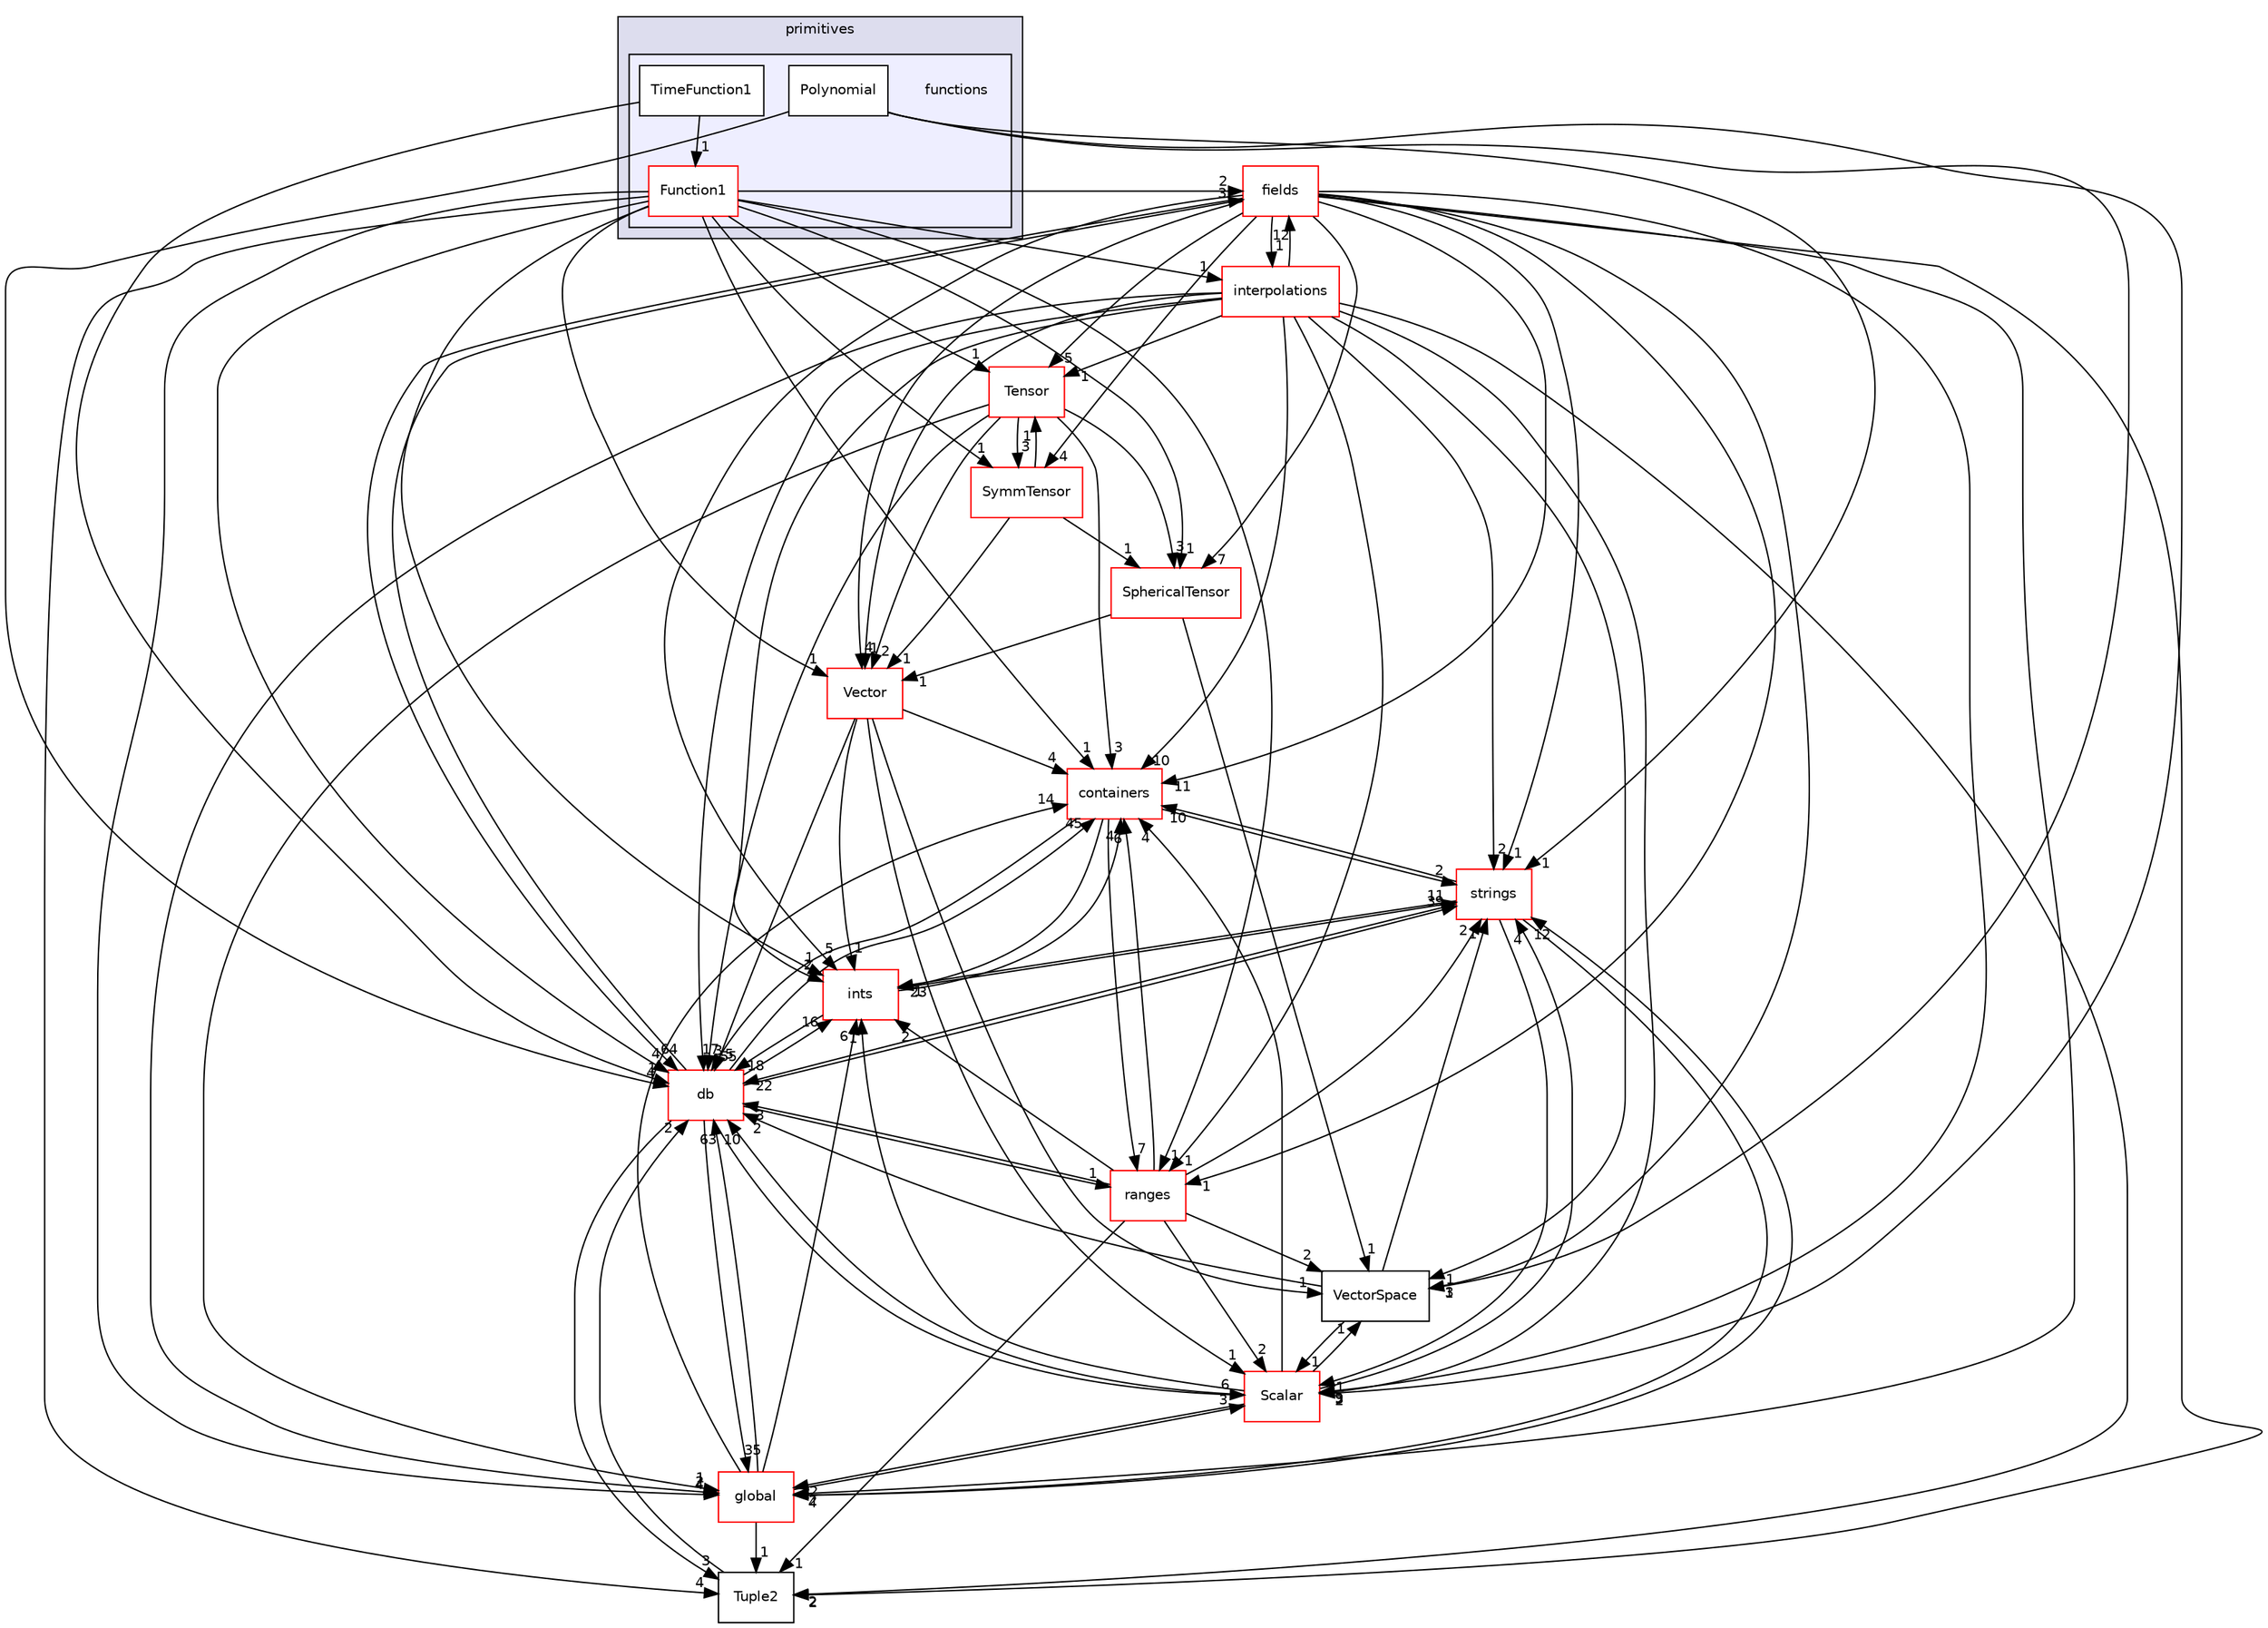 digraph "src/OpenFOAM/primitives/functions" {
  bgcolor=transparent;
  compound=true
  node [ fontsize="10", fontname="Helvetica"];
  edge [ labelfontsize="10", labelfontname="Helvetica"];
  subgraph clusterdir_3e50f45338116b169052b428016851aa {
    graph [ bgcolor="#ddddee", pencolor="black", label="primitives" fontname="Helvetica", fontsize="10", URL="dir_3e50f45338116b169052b428016851aa.html"]
  subgraph clusterdir_d9e7e9a9f2a6b8c09f93ad92e1b15a84 {
    graph [ bgcolor="#eeeeff", pencolor="black", label="" URL="dir_d9e7e9a9f2a6b8c09f93ad92e1b15a84.html"];
    dir_d9e7e9a9f2a6b8c09f93ad92e1b15a84 [shape=plaintext label="functions"];
    dir_bf4f273fcff898a8e57532425217d669 [shape=box label="Function1" color="red" fillcolor="white" style="filled" URL="dir_bf4f273fcff898a8e57532425217d669.html"];
    dir_5ec9ab2d6f5ddd0660644904e6a488ad [shape=box label="Polynomial" color="black" fillcolor="white" style="filled" URL="dir_5ec9ab2d6f5ddd0660644904e6a488ad.html"];
    dir_f656d459781a4d3a211438a123fb6b16 [shape=box label="TimeFunction1" color="black" fillcolor="white" style="filled" URL="dir_f656d459781a4d3a211438a123fb6b16.html"];
  }
  }
  dir_962442b8f989d5529fab5e0f0e4ffb74 [shape=box label="fields" color="red" URL="dir_962442b8f989d5529fab5e0f0e4ffb74.html"];
  dir_19d0872053bde092be81d7fe3f56cbf7 [shape=box label="containers" color="red" URL="dir_19d0872053bde092be81d7fe3f56cbf7.html"];
  dir_ce1ee507886310df0e74ee2e624fbc88 [shape=box label="strings" color="red" URL="dir_ce1ee507886310df0e74ee2e624fbc88.html"];
  dir_15da0e2a135f43ffeb4645c968ce8ac7 [shape=box label="Tensor" color="red" URL="dir_15da0e2a135f43ffeb4645c968ce8ac7.html"];
  dir_246f7a9c53924f474d87efd38f207066 [shape=box label="Tuple2" URL="dir_246f7a9c53924f474d87efd38f207066.html"];
  dir_e764f87aebd421bcba631b254777cd25 [shape=box label="interpolations" color="red" URL="dir_e764f87aebd421bcba631b254777cd25.html"];
  dir_b4f4914e791ff496381862f16be45bae [shape=box label="Scalar" color="red" URL="dir_b4f4914e791ff496381862f16be45bae.html"];
  dir_6ef5fbba1c02603637a533e2f686aa62 [shape=box label="Vector" color="red" URL="dir_6ef5fbba1c02603637a533e2f686aa62.html"];
  dir_63c634f7a7cfd679ac26c67fb30fc32f [shape=box label="db" color="red" URL="dir_63c634f7a7cfd679ac26c67fb30fc32f.html"];
  dir_8583492183f4d27c76555f8f333dd07b [shape=box label="global" color="red" URL="dir_8583492183f4d27c76555f8f333dd07b.html"];
  dir_4c2d2f51554615c82797d0537eafbb2e [shape=box label="ranges" color="red" URL="dir_4c2d2f51554615c82797d0537eafbb2e.html"];
  dir_67e43ffa00fdb90d8ab20f3d61175616 [shape=box label="VectorSpace" URL="dir_67e43ffa00fdb90d8ab20f3d61175616.html"];
  dir_b065e1a4bed1b058c87ac57271f42191 [shape=box label="SphericalTensor" color="red" URL="dir_b065e1a4bed1b058c87ac57271f42191.html"];
  dir_086c067a0e64eeb439d30ae0c44248d8 [shape=box label="ints" color="red" URL="dir_086c067a0e64eeb439d30ae0c44248d8.html"];
  dir_1dd80385453c5b0e9d626c2fdc4e90dc [shape=box label="SymmTensor" color="red" URL="dir_1dd80385453c5b0e9d626c2fdc4e90dc.html"];
  dir_962442b8f989d5529fab5e0f0e4ffb74->dir_19d0872053bde092be81d7fe3f56cbf7 [headlabel="11", labeldistance=1.5 headhref="dir_002305_002156.html"];
  dir_962442b8f989d5529fab5e0f0e4ffb74->dir_ce1ee507886310df0e74ee2e624fbc88 [headlabel="1", labeldistance=1.5 headhref="dir_002305_002731.html"];
  dir_962442b8f989d5529fab5e0f0e4ffb74->dir_15da0e2a135f43ffeb4645c968ce8ac7 [headlabel="5", labeldistance=1.5 headhref="dir_002305_002749.html"];
  dir_962442b8f989d5529fab5e0f0e4ffb74->dir_246f7a9c53924f474d87efd38f207066 [headlabel="2", labeldistance=1.5 headhref="dir_002305_002759.html"];
  dir_962442b8f989d5529fab5e0f0e4ffb74->dir_e764f87aebd421bcba631b254777cd25 [headlabel="1", labeldistance=1.5 headhref="dir_002305_002419.html"];
  dir_962442b8f989d5529fab5e0f0e4ffb74->dir_b4f4914e791ff496381862f16be45bae [headlabel="9", labeldistance=1.5 headhref="dir_002305_002711.html"];
  dir_962442b8f989d5529fab5e0f0e4ffb74->dir_6ef5fbba1c02603637a533e2f686aa62 [headlabel="4", labeldistance=1.5 headhref="dir_002305_002760.html"];
  dir_962442b8f989d5529fab5e0f0e4ffb74->dir_63c634f7a7cfd679ac26c67fb30fc32f [headlabel="64", labeldistance=1.5 headhref="dir_002305_002218.html"];
  dir_962442b8f989d5529fab5e0f0e4ffb74->dir_8583492183f4d27c76555f8f333dd07b [headlabel="2", labeldistance=1.5 headhref="dir_002305_002385.html"];
  dir_962442b8f989d5529fab5e0f0e4ffb74->dir_4c2d2f51554615c82797d0537eafbb2e [headlabel="1", labeldistance=1.5 headhref="dir_002305_002704.html"];
  dir_962442b8f989d5529fab5e0f0e4ffb74->dir_67e43ffa00fdb90d8ab20f3d61175616 [headlabel="3", labeldistance=1.5 headhref="dir_002305_002770.html"];
  dir_962442b8f989d5529fab5e0f0e4ffb74->dir_b065e1a4bed1b058c87ac57271f42191 [headlabel="7", labeldistance=1.5 headhref="dir_002305_002726.html"];
  dir_962442b8f989d5529fab5e0f0e4ffb74->dir_086c067a0e64eeb439d30ae0c44248d8 [headlabel="5", labeldistance=1.5 headhref="dir_002305_002677.html"];
  dir_962442b8f989d5529fab5e0f0e4ffb74->dir_1dd80385453c5b0e9d626c2fdc4e90dc [headlabel="4", labeldistance=1.5 headhref="dir_002305_002744.html"];
  dir_19d0872053bde092be81d7fe3f56cbf7->dir_ce1ee507886310df0e74ee2e624fbc88 [headlabel="2", labeldistance=1.5 headhref="dir_002156_002731.html"];
  dir_19d0872053bde092be81d7fe3f56cbf7->dir_63c634f7a7cfd679ac26c67fb30fc32f [headlabel="55", labeldistance=1.5 headhref="dir_002156_002218.html"];
  dir_19d0872053bde092be81d7fe3f56cbf7->dir_4c2d2f51554615c82797d0537eafbb2e [headlabel="7", labeldistance=1.5 headhref="dir_002156_002704.html"];
  dir_19d0872053bde092be81d7fe3f56cbf7->dir_086c067a0e64eeb439d30ae0c44248d8 [headlabel="23", labeldistance=1.5 headhref="dir_002156_002677.html"];
  dir_ce1ee507886310df0e74ee2e624fbc88->dir_19d0872053bde092be81d7fe3f56cbf7 [headlabel="10", labeldistance=1.5 headhref="dir_002731_002156.html"];
  dir_ce1ee507886310df0e74ee2e624fbc88->dir_b4f4914e791ff496381862f16be45bae [headlabel="1", labeldistance=1.5 headhref="dir_002731_002711.html"];
  dir_ce1ee507886310df0e74ee2e624fbc88->dir_63c634f7a7cfd679ac26c67fb30fc32f [headlabel="22", labeldistance=1.5 headhref="dir_002731_002218.html"];
  dir_ce1ee507886310df0e74ee2e624fbc88->dir_8583492183f4d27c76555f8f333dd07b [headlabel="4", labeldistance=1.5 headhref="dir_002731_002385.html"];
  dir_ce1ee507886310df0e74ee2e624fbc88->dir_086c067a0e64eeb439d30ae0c44248d8 [headlabel="1", labeldistance=1.5 headhref="dir_002731_002677.html"];
  dir_f656d459781a4d3a211438a123fb6b16->dir_63c634f7a7cfd679ac26c67fb30fc32f [headlabel="1", labeldistance=1.5 headhref="dir_002670_002218.html"];
  dir_f656d459781a4d3a211438a123fb6b16->dir_bf4f273fcff898a8e57532425217d669 [headlabel="1", labeldistance=1.5 headhref="dir_002670_002650.html"];
  dir_15da0e2a135f43ffeb4645c968ce8ac7->dir_19d0872053bde092be81d7fe3f56cbf7 [headlabel="3", labeldistance=1.5 headhref="dir_002749_002156.html"];
  dir_15da0e2a135f43ffeb4645c968ce8ac7->dir_6ef5fbba1c02603637a533e2f686aa62 [headlabel="2", labeldistance=1.5 headhref="dir_002749_002760.html"];
  dir_15da0e2a135f43ffeb4645c968ce8ac7->dir_63c634f7a7cfd679ac26c67fb30fc32f [headlabel="3", labeldistance=1.5 headhref="dir_002749_002218.html"];
  dir_15da0e2a135f43ffeb4645c968ce8ac7->dir_8583492183f4d27c76555f8f333dd07b [headlabel="1", labeldistance=1.5 headhref="dir_002749_002385.html"];
  dir_15da0e2a135f43ffeb4645c968ce8ac7->dir_b065e1a4bed1b058c87ac57271f42191 [headlabel="3", labeldistance=1.5 headhref="dir_002749_002726.html"];
  dir_15da0e2a135f43ffeb4645c968ce8ac7->dir_1dd80385453c5b0e9d626c2fdc4e90dc [headlabel="3", labeldistance=1.5 headhref="dir_002749_002744.html"];
  dir_246f7a9c53924f474d87efd38f207066->dir_63c634f7a7cfd679ac26c67fb30fc32f [headlabel="2", labeldistance=1.5 headhref="dir_002759_002218.html"];
  dir_e764f87aebd421bcba631b254777cd25->dir_962442b8f989d5529fab5e0f0e4ffb74 [headlabel="12", labeldistance=1.5 headhref="dir_002419_002305.html"];
  dir_e764f87aebd421bcba631b254777cd25->dir_19d0872053bde092be81d7fe3f56cbf7 [headlabel="10", labeldistance=1.5 headhref="dir_002419_002156.html"];
  dir_e764f87aebd421bcba631b254777cd25->dir_ce1ee507886310df0e74ee2e624fbc88 [headlabel="2", labeldistance=1.5 headhref="dir_002419_002731.html"];
  dir_e764f87aebd421bcba631b254777cd25->dir_15da0e2a135f43ffeb4645c968ce8ac7 [headlabel="1", labeldistance=1.5 headhref="dir_002419_002749.html"];
  dir_e764f87aebd421bcba631b254777cd25->dir_246f7a9c53924f474d87efd38f207066 [headlabel="2", labeldistance=1.5 headhref="dir_002419_002759.html"];
  dir_e764f87aebd421bcba631b254777cd25->dir_b4f4914e791ff496381862f16be45bae [headlabel="3", labeldistance=1.5 headhref="dir_002419_002711.html"];
  dir_e764f87aebd421bcba631b254777cd25->dir_6ef5fbba1c02603637a533e2f686aa62 [headlabel="1", labeldistance=1.5 headhref="dir_002419_002760.html"];
  dir_e764f87aebd421bcba631b254777cd25->dir_63c634f7a7cfd679ac26c67fb30fc32f [headlabel="17", labeldistance=1.5 headhref="dir_002419_002218.html"];
  dir_e764f87aebd421bcba631b254777cd25->dir_8583492183f4d27c76555f8f333dd07b [headlabel="2", labeldistance=1.5 headhref="dir_002419_002385.html"];
  dir_e764f87aebd421bcba631b254777cd25->dir_4c2d2f51554615c82797d0537eafbb2e [headlabel="1", labeldistance=1.5 headhref="dir_002419_002704.html"];
  dir_e764f87aebd421bcba631b254777cd25->dir_67e43ffa00fdb90d8ab20f3d61175616 [headlabel="1", labeldistance=1.5 headhref="dir_002419_002770.html"];
  dir_e764f87aebd421bcba631b254777cd25->dir_086c067a0e64eeb439d30ae0c44248d8 [headlabel="2", labeldistance=1.5 headhref="dir_002419_002677.html"];
  dir_b4f4914e791ff496381862f16be45bae->dir_19d0872053bde092be81d7fe3f56cbf7 [headlabel="4", labeldistance=1.5 headhref="dir_002711_002156.html"];
  dir_b4f4914e791ff496381862f16be45bae->dir_ce1ee507886310df0e74ee2e624fbc88 [headlabel="4", labeldistance=1.5 headhref="dir_002711_002731.html"];
  dir_b4f4914e791ff496381862f16be45bae->dir_63c634f7a7cfd679ac26c67fb30fc32f [headlabel="10", labeldistance=1.5 headhref="dir_002711_002218.html"];
  dir_b4f4914e791ff496381862f16be45bae->dir_8583492183f4d27c76555f8f333dd07b [headlabel="2", labeldistance=1.5 headhref="dir_002711_002385.html"];
  dir_b4f4914e791ff496381862f16be45bae->dir_67e43ffa00fdb90d8ab20f3d61175616 [headlabel="1", labeldistance=1.5 headhref="dir_002711_002770.html"];
  dir_b4f4914e791ff496381862f16be45bae->dir_086c067a0e64eeb439d30ae0c44248d8 [headlabel="1", labeldistance=1.5 headhref="dir_002711_002677.html"];
  dir_6ef5fbba1c02603637a533e2f686aa62->dir_19d0872053bde092be81d7fe3f56cbf7 [headlabel="4", labeldistance=1.5 headhref="dir_002760_002156.html"];
  dir_6ef5fbba1c02603637a533e2f686aa62->dir_b4f4914e791ff496381862f16be45bae [headlabel="1", labeldistance=1.5 headhref="dir_002760_002711.html"];
  dir_6ef5fbba1c02603637a533e2f686aa62->dir_63c634f7a7cfd679ac26c67fb30fc32f [headlabel="5", labeldistance=1.5 headhref="dir_002760_002218.html"];
  dir_6ef5fbba1c02603637a533e2f686aa62->dir_67e43ffa00fdb90d8ab20f3d61175616 [headlabel="1", labeldistance=1.5 headhref="dir_002760_002770.html"];
  dir_6ef5fbba1c02603637a533e2f686aa62->dir_086c067a0e64eeb439d30ae0c44248d8 [headlabel="1", labeldistance=1.5 headhref="dir_002760_002677.html"];
  dir_63c634f7a7cfd679ac26c67fb30fc32f->dir_962442b8f989d5529fab5e0f0e4ffb74 [headlabel="3", labeldistance=1.5 headhref="dir_002218_002305.html"];
  dir_63c634f7a7cfd679ac26c67fb30fc32f->dir_19d0872053bde092be81d7fe3f56cbf7 [headlabel="45", labeldistance=1.5 headhref="dir_002218_002156.html"];
  dir_63c634f7a7cfd679ac26c67fb30fc32f->dir_ce1ee507886310df0e74ee2e624fbc88 [headlabel="39", labeldistance=1.5 headhref="dir_002218_002731.html"];
  dir_63c634f7a7cfd679ac26c67fb30fc32f->dir_246f7a9c53924f474d87efd38f207066 [headlabel="3", labeldistance=1.5 headhref="dir_002218_002759.html"];
  dir_63c634f7a7cfd679ac26c67fb30fc32f->dir_b4f4914e791ff496381862f16be45bae [headlabel="6", labeldistance=1.5 headhref="dir_002218_002711.html"];
  dir_63c634f7a7cfd679ac26c67fb30fc32f->dir_8583492183f4d27c76555f8f333dd07b [headlabel="35", labeldistance=1.5 headhref="dir_002218_002385.html"];
  dir_63c634f7a7cfd679ac26c67fb30fc32f->dir_4c2d2f51554615c82797d0537eafbb2e [headlabel="1", labeldistance=1.5 headhref="dir_002218_002704.html"];
  dir_63c634f7a7cfd679ac26c67fb30fc32f->dir_086c067a0e64eeb439d30ae0c44248d8 [headlabel="16", labeldistance=1.5 headhref="dir_002218_002677.html"];
  dir_bf4f273fcff898a8e57532425217d669->dir_962442b8f989d5529fab5e0f0e4ffb74 [headlabel="2", labeldistance=1.5 headhref="dir_002650_002305.html"];
  dir_bf4f273fcff898a8e57532425217d669->dir_19d0872053bde092be81d7fe3f56cbf7 [headlabel="1", labeldistance=1.5 headhref="dir_002650_002156.html"];
  dir_bf4f273fcff898a8e57532425217d669->dir_15da0e2a135f43ffeb4645c968ce8ac7 [headlabel="1", labeldistance=1.5 headhref="dir_002650_002749.html"];
  dir_bf4f273fcff898a8e57532425217d669->dir_246f7a9c53924f474d87efd38f207066 [headlabel="4", labeldistance=1.5 headhref="dir_002650_002759.html"];
  dir_bf4f273fcff898a8e57532425217d669->dir_e764f87aebd421bcba631b254777cd25 [headlabel="1", labeldistance=1.5 headhref="dir_002650_002419.html"];
  dir_bf4f273fcff898a8e57532425217d669->dir_6ef5fbba1c02603637a533e2f686aa62 [headlabel="1", labeldistance=1.5 headhref="dir_002650_002760.html"];
  dir_bf4f273fcff898a8e57532425217d669->dir_63c634f7a7cfd679ac26c67fb30fc32f [headlabel="4", labeldistance=1.5 headhref="dir_002650_002218.html"];
  dir_bf4f273fcff898a8e57532425217d669->dir_8583492183f4d27c76555f8f333dd07b [headlabel="4", labeldistance=1.5 headhref="dir_002650_002385.html"];
  dir_bf4f273fcff898a8e57532425217d669->dir_4c2d2f51554615c82797d0537eafbb2e [headlabel="1", labeldistance=1.5 headhref="dir_002650_002704.html"];
  dir_bf4f273fcff898a8e57532425217d669->dir_b065e1a4bed1b058c87ac57271f42191 [headlabel="1", labeldistance=1.5 headhref="dir_002650_002726.html"];
  dir_bf4f273fcff898a8e57532425217d669->dir_086c067a0e64eeb439d30ae0c44248d8 [headlabel="1", labeldistance=1.5 headhref="dir_002650_002677.html"];
  dir_bf4f273fcff898a8e57532425217d669->dir_1dd80385453c5b0e9d626c2fdc4e90dc [headlabel="1", labeldistance=1.5 headhref="dir_002650_002744.html"];
  dir_8583492183f4d27c76555f8f333dd07b->dir_19d0872053bde092be81d7fe3f56cbf7 [headlabel="14", labeldistance=1.5 headhref="dir_002385_002156.html"];
  dir_8583492183f4d27c76555f8f333dd07b->dir_ce1ee507886310df0e74ee2e624fbc88 [headlabel="12", labeldistance=1.5 headhref="dir_002385_002731.html"];
  dir_8583492183f4d27c76555f8f333dd07b->dir_246f7a9c53924f474d87efd38f207066 [headlabel="1", labeldistance=1.5 headhref="dir_002385_002759.html"];
  dir_8583492183f4d27c76555f8f333dd07b->dir_b4f4914e791ff496381862f16be45bae [headlabel="3", labeldistance=1.5 headhref="dir_002385_002711.html"];
  dir_8583492183f4d27c76555f8f333dd07b->dir_63c634f7a7cfd679ac26c67fb30fc32f [headlabel="63", labeldistance=1.5 headhref="dir_002385_002218.html"];
  dir_8583492183f4d27c76555f8f333dd07b->dir_086c067a0e64eeb439d30ae0c44248d8 [headlabel="6", labeldistance=1.5 headhref="dir_002385_002677.html"];
  dir_4c2d2f51554615c82797d0537eafbb2e->dir_19d0872053bde092be81d7fe3f56cbf7 [headlabel="6", labeldistance=1.5 headhref="dir_002704_002156.html"];
  dir_4c2d2f51554615c82797d0537eafbb2e->dir_ce1ee507886310df0e74ee2e624fbc88 [headlabel="2", labeldistance=1.5 headhref="dir_002704_002731.html"];
  dir_4c2d2f51554615c82797d0537eafbb2e->dir_246f7a9c53924f474d87efd38f207066 [headlabel="1", labeldistance=1.5 headhref="dir_002704_002759.html"];
  dir_4c2d2f51554615c82797d0537eafbb2e->dir_b4f4914e791ff496381862f16be45bae [headlabel="2", labeldistance=1.5 headhref="dir_002704_002711.html"];
  dir_4c2d2f51554615c82797d0537eafbb2e->dir_63c634f7a7cfd679ac26c67fb30fc32f [headlabel="3", labeldistance=1.5 headhref="dir_002704_002218.html"];
  dir_4c2d2f51554615c82797d0537eafbb2e->dir_67e43ffa00fdb90d8ab20f3d61175616 [headlabel="2", labeldistance=1.5 headhref="dir_002704_002770.html"];
  dir_4c2d2f51554615c82797d0537eafbb2e->dir_086c067a0e64eeb439d30ae0c44248d8 [headlabel="2", labeldistance=1.5 headhref="dir_002704_002677.html"];
  dir_67e43ffa00fdb90d8ab20f3d61175616->dir_ce1ee507886310df0e74ee2e624fbc88 [headlabel="1", labeldistance=1.5 headhref="dir_002770_002731.html"];
  dir_67e43ffa00fdb90d8ab20f3d61175616->dir_b4f4914e791ff496381862f16be45bae [headlabel="1", labeldistance=1.5 headhref="dir_002770_002711.html"];
  dir_67e43ffa00fdb90d8ab20f3d61175616->dir_63c634f7a7cfd679ac26c67fb30fc32f [headlabel="2", labeldistance=1.5 headhref="dir_002770_002218.html"];
  dir_5ec9ab2d6f5ddd0660644904e6a488ad->dir_ce1ee507886310df0e74ee2e624fbc88 [headlabel="1", labeldistance=1.5 headhref="dir_002669_002731.html"];
  dir_5ec9ab2d6f5ddd0660644904e6a488ad->dir_b4f4914e791ff496381862f16be45bae [headlabel="2", labeldistance=1.5 headhref="dir_002669_002711.html"];
  dir_5ec9ab2d6f5ddd0660644904e6a488ad->dir_63c634f7a7cfd679ac26c67fb30fc32f [headlabel="4", labeldistance=1.5 headhref="dir_002669_002218.html"];
  dir_5ec9ab2d6f5ddd0660644904e6a488ad->dir_67e43ffa00fdb90d8ab20f3d61175616 [headlabel="1", labeldistance=1.5 headhref="dir_002669_002770.html"];
  dir_b065e1a4bed1b058c87ac57271f42191->dir_6ef5fbba1c02603637a533e2f686aa62 [headlabel="1", labeldistance=1.5 headhref="dir_002726_002760.html"];
  dir_b065e1a4bed1b058c87ac57271f42191->dir_67e43ffa00fdb90d8ab20f3d61175616 [headlabel="1", labeldistance=1.5 headhref="dir_002726_002770.html"];
  dir_086c067a0e64eeb439d30ae0c44248d8->dir_19d0872053bde092be81d7fe3f56cbf7 [headlabel="4", labeldistance=1.5 headhref="dir_002677_002156.html"];
  dir_086c067a0e64eeb439d30ae0c44248d8->dir_ce1ee507886310df0e74ee2e624fbc88 [headlabel="11", labeldistance=1.5 headhref="dir_002677_002731.html"];
  dir_086c067a0e64eeb439d30ae0c44248d8->dir_63c634f7a7cfd679ac26c67fb30fc32f [headlabel="18", labeldistance=1.5 headhref="dir_002677_002218.html"];
  dir_1dd80385453c5b0e9d626c2fdc4e90dc->dir_15da0e2a135f43ffeb4645c968ce8ac7 [headlabel="1", labeldistance=1.5 headhref="dir_002744_002749.html"];
  dir_1dd80385453c5b0e9d626c2fdc4e90dc->dir_6ef5fbba1c02603637a533e2f686aa62 [headlabel="1", labeldistance=1.5 headhref="dir_002744_002760.html"];
  dir_1dd80385453c5b0e9d626c2fdc4e90dc->dir_b065e1a4bed1b058c87ac57271f42191 [headlabel="1", labeldistance=1.5 headhref="dir_002744_002726.html"];
}
